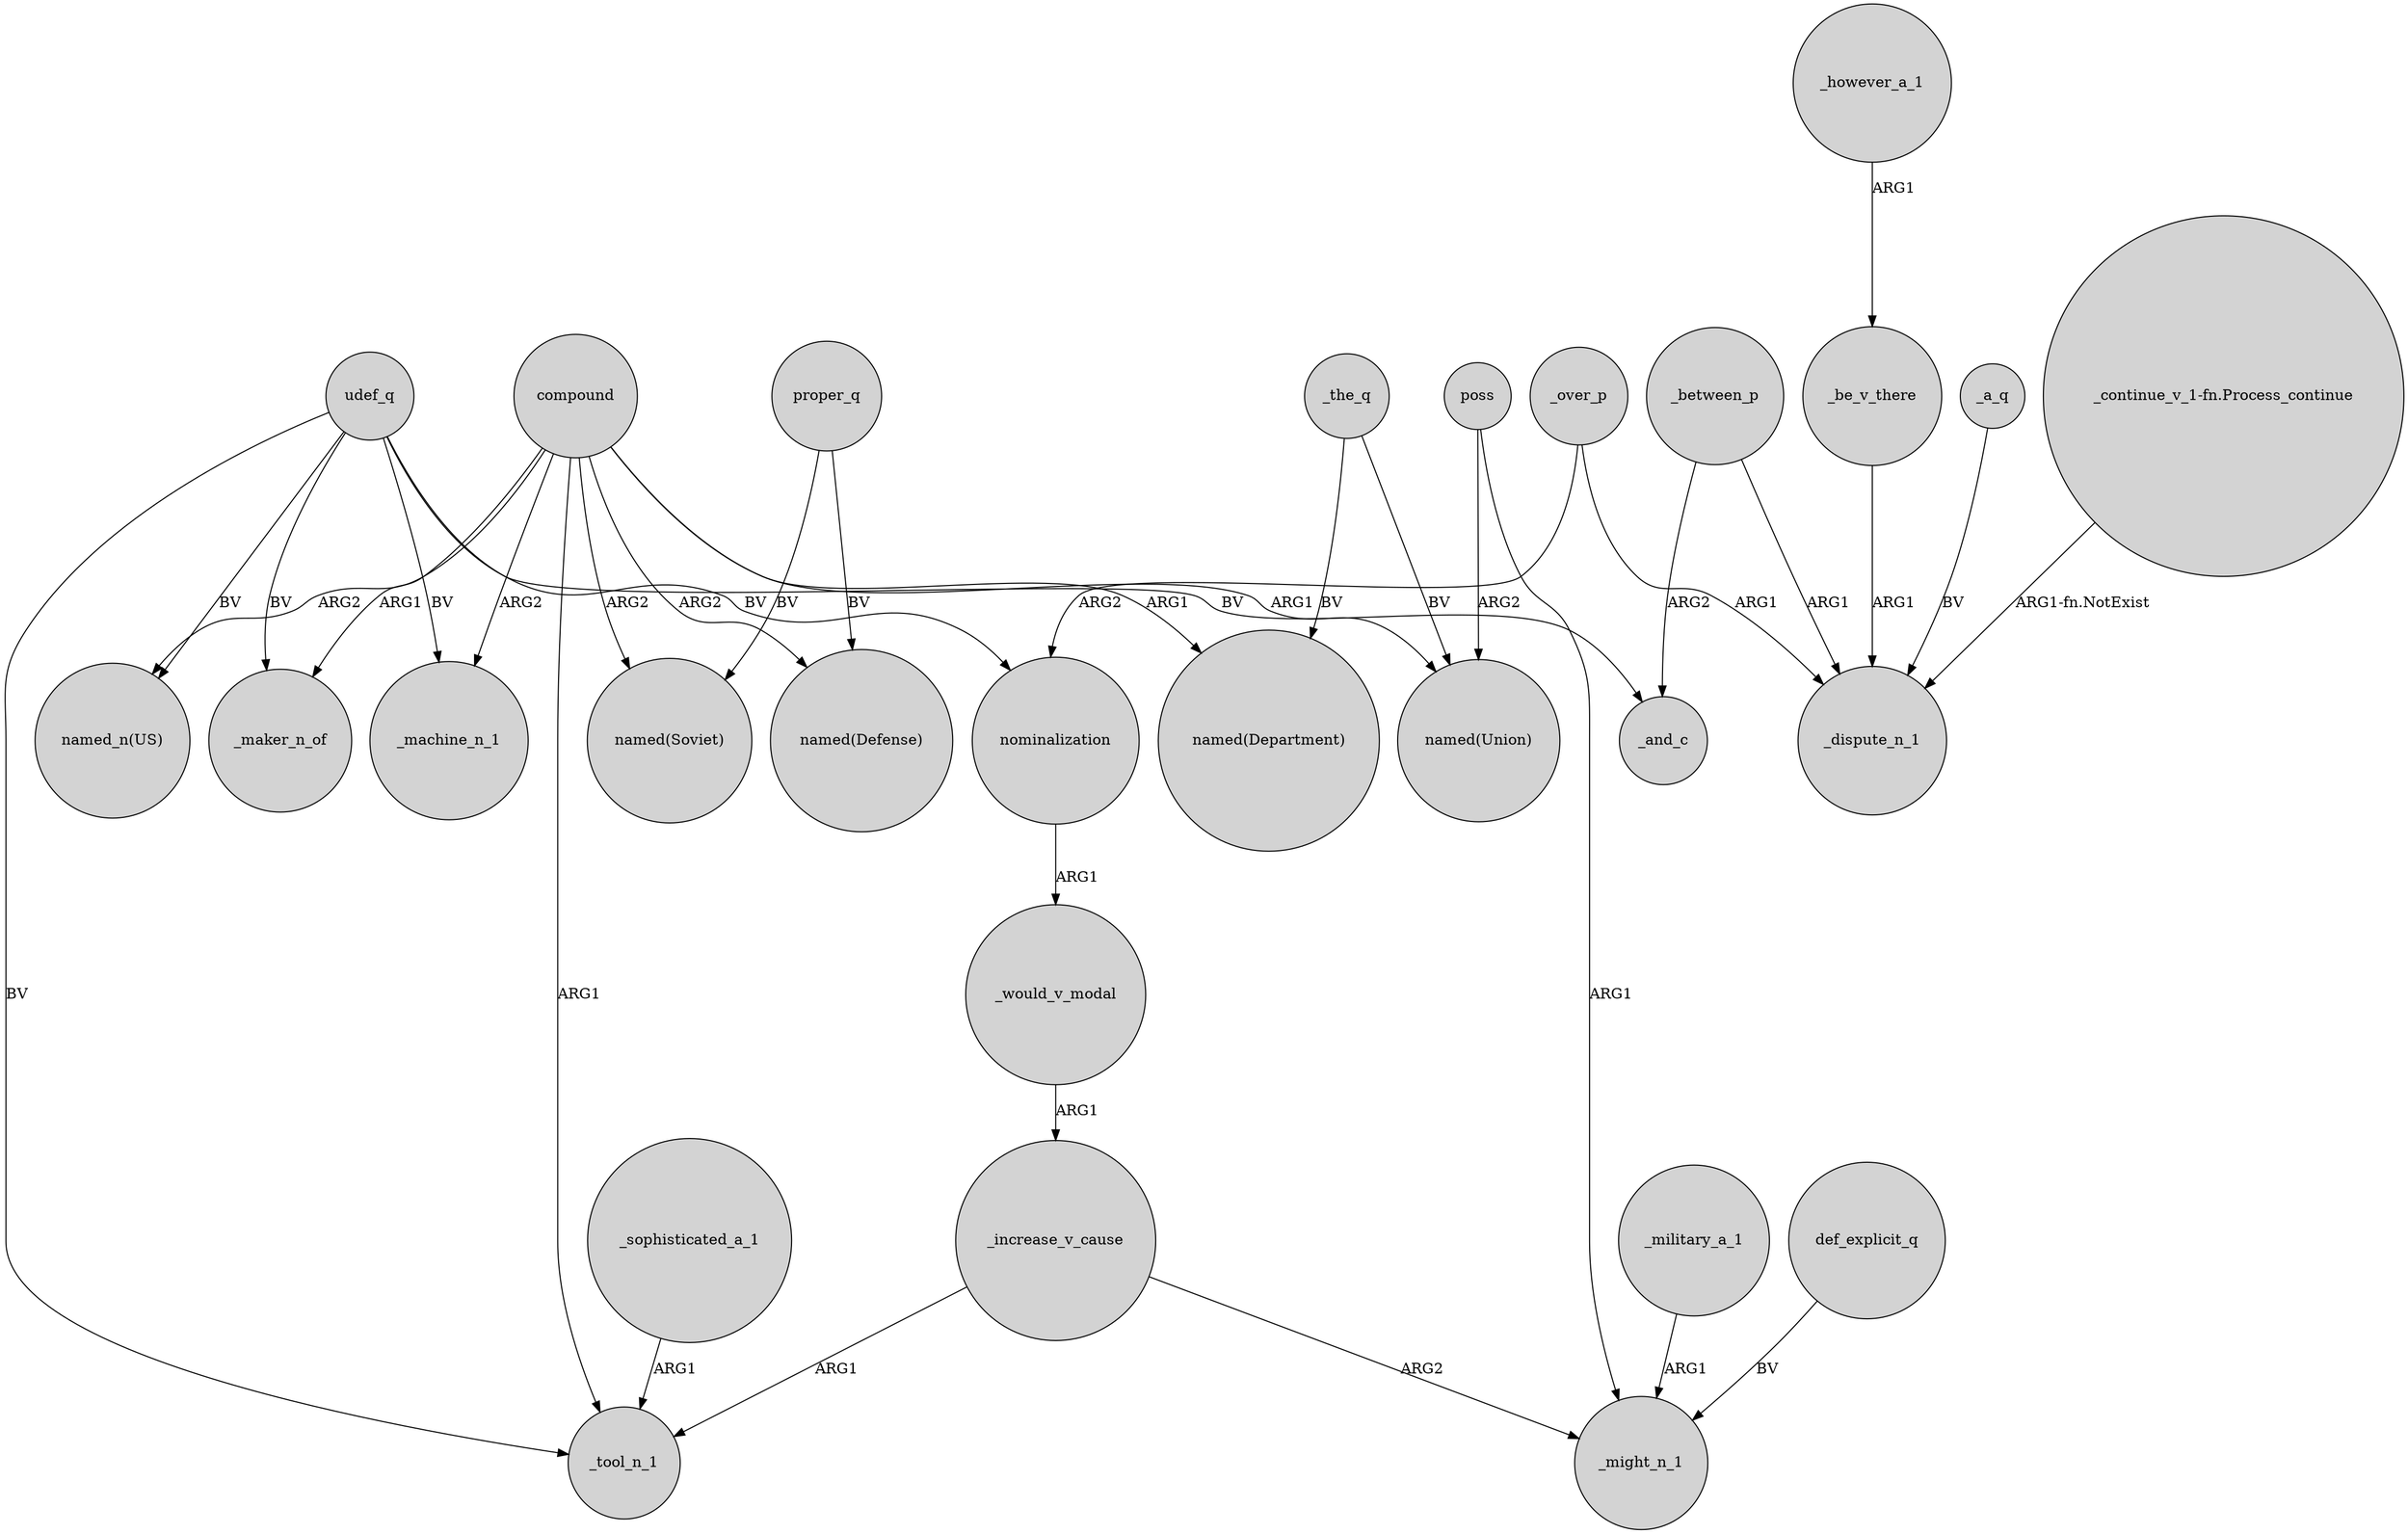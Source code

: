 digraph {
	node [shape=circle style=filled]
	udef_q -> _machine_n_1 [label=BV]
	udef_q -> "named_n(US)" [label=BV]
	nominalization -> _would_v_modal [label=ARG1]
	_increase_v_cause -> _tool_n_1 [label=ARG1]
	"_continue_v_1-fn.Process_continue" -> _dispute_n_1 [label="ARG1-fn.NotExist"]
	_over_p -> _dispute_n_1 [label=ARG1]
	compound -> _maker_n_of [label=ARG1]
	_however_a_1 -> _be_v_there [label=ARG1]
	udef_q -> _tool_n_1 [label=BV]
	poss -> "named(Union)" [label=ARG2]
	_sophisticated_a_1 -> _tool_n_1 [label=ARG1]
	proper_q -> "named(Soviet)" [label=BV]
	compound -> "named_n(US)" [label=ARG2]
	_a_q -> _dispute_n_1 [label=BV]
	_the_q -> "named(Union)" [label=BV]
	_would_v_modal -> _increase_v_cause [label=ARG1]
	_military_a_1 -> _might_n_1 [label=ARG1]
	compound -> "named(Union)" [label=ARG1]
	_between_p -> _and_c [label=ARG2]
	udef_q -> _maker_n_of [label=BV]
	def_explicit_q -> _might_n_1 [label=BV]
	_the_q -> "named(Department)" [label=BV]
	_over_p -> nominalization [label=ARG2]
	compound -> "named(Soviet)" [label=ARG2]
	_be_v_there -> _dispute_n_1 [label=ARG1]
	udef_q -> nominalization [label=BV]
	_increase_v_cause -> _might_n_1 [label=ARG2]
	compound -> _machine_n_1 [label=ARG2]
	proper_q -> "named(Defense)" [label=BV]
	compound -> "named(Defense)" [label=ARG2]
	poss -> _might_n_1 [label=ARG1]
	compound -> "named(Department)" [label=ARG1]
	udef_q -> _and_c [label=BV]
	compound -> _tool_n_1 [label=ARG1]
	_between_p -> _dispute_n_1 [label=ARG1]
}
